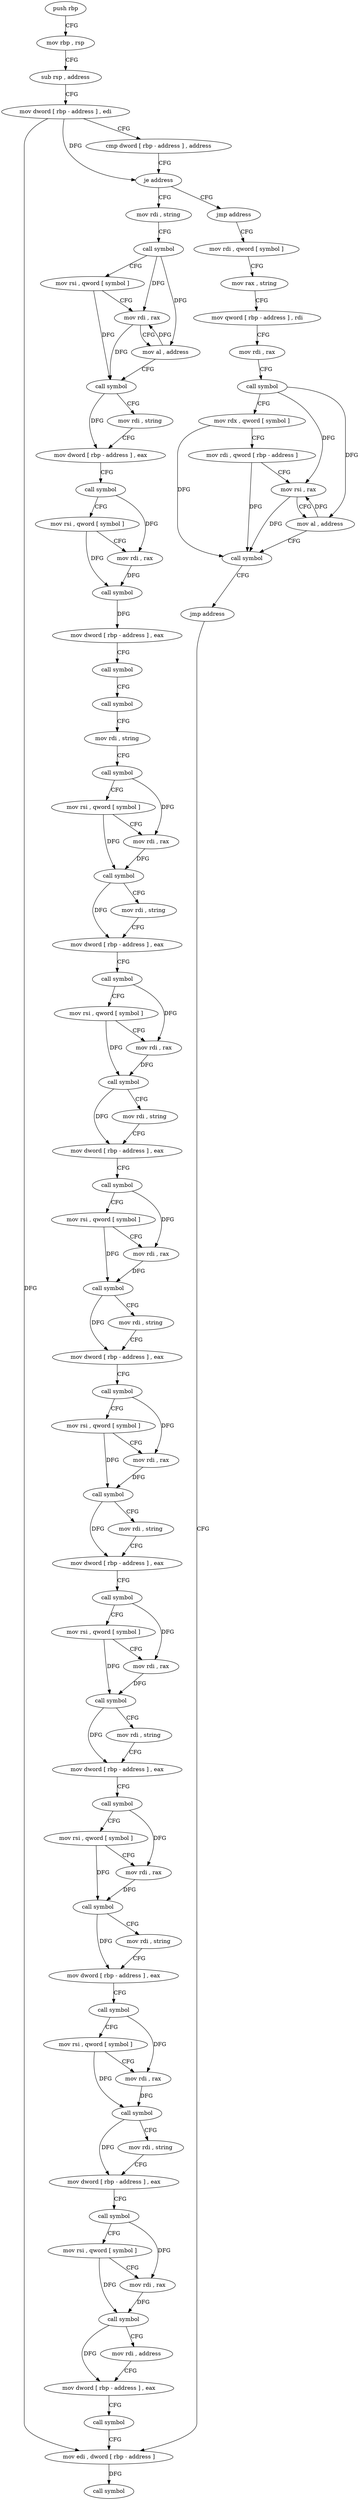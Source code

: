 digraph "func" {
"4201168" [label = "push rbp" ]
"4201169" [label = "mov rbp , rsp" ]
"4201172" [label = "sub rsp , address" ]
"4201176" [label = "mov dword [ rbp - address ] , edi" ]
"4201179" [label = "cmp dword [ rbp - address ] , address" ]
"4201183" [label = "je address" ]
"4201251" [label = "mov rdi , string" ]
"4201189" [label = "jmp address" ]
"4201261" [label = "call symbol" ]
"4201266" [label = "mov rsi , qword [ symbol ]" ]
"4201274" [label = "mov rdi , rax" ]
"4201277" [label = "mov al , address" ]
"4201279" [label = "call symbol" ]
"4201284" [label = "mov rdi , string" ]
"4201294" [label = "mov dword [ rbp - address ] , eax" ]
"4201297" [label = "call symbol" ]
"4201302" [label = "mov rsi , qword [ symbol ]" ]
"4201310" [label = "mov rdi , rax" ]
"4201313" [label = "call symbol" ]
"4201318" [label = "mov dword [ rbp - address ] , eax" ]
"4201321" [label = "call symbol" ]
"4201326" [label = "call symbol" ]
"4201331" [label = "mov rdi , string" ]
"4201341" [label = "call symbol" ]
"4201346" [label = "mov rsi , qword [ symbol ]" ]
"4201354" [label = "mov rdi , rax" ]
"4201357" [label = "call symbol" ]
"4201362" [label = "mov rdi , string" ]
"4201372" [label = "mov dword [ rbp - address ] , eax" ]
"4201375" [label = "call symbol" ]
"4201380" [label = "mov rsi , qword [ symbol ]" ]
"4201388" [label = "mov rdi , rax" ]
"4201391" [label = "call symbol" ]
"4201396" [label = "mov rdi , string" ]
"4201406" [label = "mov dword [ rbp - address ] , eax" ]
"4201409" [label = "call symbol" ]
"4201414" [label = "mov rsi , qword [ symbol ]" ]
"4201422" [label = "mov rdi , rax" ]
"4201425" [label = "call symbol" ]
"4201430" [label = "mov rdi , string" ]
"4201440" [label = "mov dword [ rbp - address ] , eax" ]
"4201443" [label = "call symbol" ]
"4201448" [label = "mov rsi , qword [ symbol ]" ]
"4201456" [label = "mov rdi , rax" ]
"4201459" [label = "call symbol" ]
"4201464" [label = "mov rdi , string" ]
"4201474" [label = "mov dword [ rbp - address ] , eax" ]
"4201477" [label = "call symbol" ]
"4201482" [label = "mov rsi , qword [ symbol ]" ]
"4201490" [label = "mov rdi , rax" ]
"4201493" [label = "call symbol" ]
"4201498" [label = "mov rdi , string" ]
"4201508" [label = "mov dword [ rbp - address ] , eax" ]
"4201511" [label = "call symbol" ]
"4201516" [label = "mov rsi , qword [ symbol ]" ]
"4201524" [label = "mov rdi , rax" ]
"4201527" [label = "call symbol" ]
"4201532" [label = "mov rdi , string" ]
"4201542" [label = "mov dword [ rbp - address ] , eax" ]
"4201545" [label = "call symbol" ]
"4201550" [label = "mov rsi , qword [ symbol ]" ]
"4201558" [label = "mov rdi , rax" ]
"4201561" [label = "call symbol" ]
"4201566" [label = "mov rdi , string" ]
"4201576" [label = "mov dword [ rbp - address ] , eax" ]
"4201579" [label = "call symbol" ]
"4201584" [label = "mov rsi , qword [ symbol ]" ]
"4201592" [label = "mov rdi , rax" ]
"4201595" [label = "call symbol" ]
"4201600" [label = "mov rdi , address" ]
"4201610" [label = "mov dword [ rbp - address ] , eax" ]
"4201613" [label = "call symbol" ]
"4201618" [label = "mov edi , dword [ rbp - address ]" ]
"4201194" [label = "mov rdi , qword [ symbol ]" ]
"4201202" [label = "mov rax , string" ]
"4201212" [label = "mov qword [ rbp - address ] , rdi" ]
"4201216" [label = "mov rdi , rax" ]
"4201219" [label = "call symbol" ]
"4201224" [label = "mov rdx , qword [ symbol ]" ]
"4201232" [label = "mov rdi , qword [ rbp - address ]" ]
"4201236" [label = "mov rsi , rax" ]
"4201239" [label = "mov al , address" ]
"4201241" [label = "call symbol" ]
"4201246" [label = "jmp address" ]
"4201621" [label = "call symbol" ]
"4201168" -> "4201169" [ label = "CFG" ]
"4201169" -> "4201172" [ label = "CFG" ]
"4201172" -> "4201176" [ label = "CFG" ]
"4201176" -> "4201179" [ label = "CFG" ]
"4201176" -> "4201183" [ label = "DFG" ]
"4201176" -> "4201618" [ label = "DFG" ]
"4201179" -> "4201183" [ label = "CFG" ]
"4201183" -> "4201251" [ label = "CFG" ]
"4201183" -> "4201189" [ label = "CFG" ]
"4201251" -> "4201261" [ label = "CFG" ]
"4201189" -> "4201194" [ label = "CFG" ]
"4201261" -> "4201266" [ label = "CFG" ]
"4201261" -> "4201274" [ label = "DFG" ]
"4201261" -> "4201277" [ label = "DFG" ]
"4201266" -> "4201274" [ label = "CFG" ]
"4201266" -> "4201279" [ label = "DFG" ]
"4201274" -> "4201277" [ label = "CFG" ]
"4201274" -> "4201279" [ label = "DFG" ]
"4201277" -> "4201279" [ label = "CFG" ]
"4201277" -> "4201274" [ label = "DFG" ]
"4201279" -> "4201284" [ label = "CFG" ]
"4201279" -> "4201294" [ label = "DFG" ]
"4201284" -> "4201294" [ label = "CFG" ]
"4201294" -> "4201297" [ label = "CFG" ]
"4201297" -> "4201302" [ label = "CFG" ]
"4201297" -> "4201310" [ label = "DFG" ]
"4201302" -> "4201310" [ label = "CFG" ]
"4201302" -> "4201313" [ label = "DFG" ]
"4201310" -> "4201313" [ label = "DFG" ]
"4201313" -> "4201318" [ label = "DFG" ]
"4201318" -> "4201321" [ label = "CFG" ]
"4201321" -> "4201326" [ label = "CFG" ]
"4201326" -> "4201331" [ label = "CFG" ]
"4201331" -> "4201341" [ label = "CFG" ]
"4201341" -> "4201346" [ label = "CFG" ]
"4201341" -> "4201354" [ label = "DFG" ]
"4201346" -> "4201354" [ label = "CFG" ]
"4201346" -> "4201357" [ label = "DFG" ]
"4201354" -> "4201357" [ label = "DFG" ]
"4201357" -> "4201362" [ label = "CFG" ]
"4201357" -> "4201372" [ label = "DFG" ]
"4201362" -> "4201372" [ label = "CFG" ]
"4201372" -> "4201375" [ label = "CFG" ]
"4201375" -> "4201380" [ label = "CFG" ]
"4201375" -> "4201388" [ label = "DFG" ]
"4201380" -> "4201388" [ label = "CFG" ]
"4201380" -> "4201391" [ label = "DFG" ]
"4201388" -> "4201391" [ label = "DFG" ]
"4201391" -> "4201396" [ label = "CFG" ]
"4201391" -> "4201406" [ label = "DFG" ]
"4201396" -> "4201406" [ label = "CFG" ]
"4201406" -> "4201409" [ label = "CFG" ]
"4201409" -> "4201414" [ label = "CFG" ]
"4201409" -> "4201422" [ label = "DFG" ]
"4201414" -> "4201422" [ label = "CFG" ]
"4201414" -> "4201425" [ label = "DFG" ]
"4201422" -> "4201425" [ label = "DFG" ]
"4201425" -> "4201430" [ label = "CFG" ]
"4201425" -> "4201440" [ label = "DFG" ]
"4201430" -> "4201440" [ label = "CFG" ]
"4201440" -> "4201443" [ label = "CFG" ]
"4201443" -> "4201448" [ label = "CFG" ]
"4201443" -> "4201456" [ label = "DFG" ]
"4201448" -> "4201456" [ label = "CFG" ]
"4201448" -> "4201459" [ label = "DFG" ]
"4201456" -> "4201459" [ label = "DFG" ]
"4201459" -> "4201464" [ label = "CFG" ]
"4201459" -> "4201474" [ label = "DFG" ]
"4201464" -> "4201474" [ label = "CFG" ]
"4201474" -> "4201477" [ label = "CFG" ]
"4201477" -> "4201482" [ label = "CFG" ]
"4201477" -> "4201490" [ label = "DFG" ]
"4201482" -> "4201490" [ label = "CFG" ]
"4201482" -> "4201493" [ label = "DFG" ]
"4201490" -> "4201493" [ label = "DFG" ]
"4201493" -> "4201498" [ label = "CFG" ]
"4201493" -> "4201508" [ label = "DFG" ]
"4201498" -> "4201508" [ label = "CFG" ]
"4201508" -> "4201511" [ label = "CFG" ]
"4201511" -> "4201516" [ label = "CFG" ]
"4201511" -> "4201524" [ label = "DFG" ]
"4201516" -> "4201524" [ label = "CFG" ]
"4201516" -> "4201527" [ label = "DFG" ]
"4201524" -> "4201527" [ label = "DFG" ]
"4201527" -> "4201532" [ label = "CFG" ]
"4201527" -> "4201542" [ label = "DFG" ]
"4201532" -> "4201542" [ label = "CFG" ]
"4201542" -> "4201545" [ label = "CFG" ]
"4201545" -> "4201550" [ label = "CFG" ]
"4201545" -> "4201558" [ label = "DFG" ]
"4201550" -> "4201558" [ label = "CFG" ]
"4201550" -> "4201561" [ label = "DFG" ]
"4201558" -> "4201561" [ label = "DFG" ]
"4201561" -> "4201566" [ label = "CFG" ]
"4201561" -> "4201576" [ label = "DFG" ]
"4201566" -> "4201576" [ label = "CFG" ]
"4201576" -> "4201579" [ label = "CFG" ]
"4201579" -> "4201584" [ label = "CFG" ]
"4201579" -> "4201592" [ label = "DFG" ]
"4201584" -> "4201592" [ label = "CFG" ]
"4201584" -> "4201595" [ label = "DFG" ]
"4201592" -> "4201595" [ label = "DFG" ]
"4201595" -> "4201600" [ label = "CFG" ]
"4201595" -> "4201610" [ label = "DFG" ]
"4201600" -> "4201610" [ label = "CFG" ]
"4201610" -> "4201613" [ label = "CFG" ]
"4201613" -> "4201618" [ label = "CFG" ]
"4201618" -> "4201621" [ label = "DFG" ]
"4201194" -> "4201202" [ label = "CFG" ]
"4201202" -> "4201212" [ label = "CFG" ]
"4201212" -> "4201216" [ label = "CFG" ]
"4201216" -> "4201219" [ label = "CFG" ]
"4201219" -> "4201224" [ label = "CFG" ]
"4201219" -> "4201236" [ label = "DFG" ]
"4201219" -> "4201239" [ label = "DFG" ]
"4201224" -> "4201232" [ label = "CFG" ]
"4201224" -> "4201241" [ label = "DFG" ]
"4201232" -> "4201236" [ label = "CFG" ]
"4201232" -> "4201241" [ label = "DFG" ]
"4201236" -> "4201239" [ label = "CFG" ]
"4201236" -> "4201241" [ label = "DFG" ]
"4201239" -> "4201241" [ label = "CFG" ]
"4201239" -> "4201236" [ label = "DFG" ]
"4201241" -> "4201246" [ label = "CFG" ]
"4201246" -> "4201618" [ label = "CFG" ]
}
